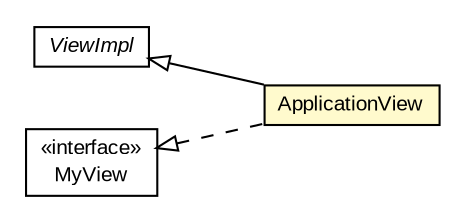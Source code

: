 #!/usr/local/bin/dot
#
# Class diagram 
# Generated by UMLGraph version R5_6-24-gf6e263 (http://www.umlgraph.org/)
#

digraph G {
	edge [fontname="arial",fontsize=10,labelfontname="arial",labelfontsize=10];
	node [fontname="arial",fontsize=10,shape=plaintext];
	nodesep=0.25;
	ranksep=0.5;
	rankdir=LR;
	// com.gwtplatform.mvp.client.ViewImpl
	c134047 [label=<<table title="com.gwtplatform.mvp.client.ViewImpl" border="0" cellborder="1" cellspacing="0" cellpadding="2" port="p" href="../../../mvp/client/ViewImpl.html">
		<tr><td><table border="0" cellspacing="0" cellpadding="1">
<tr><td align="center" balign="center"><font face="arial italic"> ViewImpl </font></td></tr>
		</table></td></tr>
		</table>>, URL="../../../mvp/client/ViewImpl.html", fontname="arial", fontcolor="black", fontsize=10.0];
	// com.gwtplatform.carstore.client.application.ApplicationView
	c134341 [label=<<table title="com.gwtplatform.carstore.client.application.ApplicationView" border="0" cellborder="1" cellspacing="0" cellpadding="2" port="p" bgcolor="lemonChiffon" href="./ApplicationView.html">
		<tr><td><table border="0" cellspacing="0" cellpadding="1">
<tr><td align="center" balign="center"> ApplicationView </td></tr>
		</table></td></tr>
		</table>>, URL="./ApplicationView.html", fontname="arial", fontcolor="black", fontsize=10.0];
	// com.gwtplatform.carstore.client.application.ApplicationPresenter.MyView
	c134344 [label=<<table title="com.gwtplatform.carstore.client.application.ApplicationPresenter.MyView" border="0" cellborder="1" cellspacing="0" cellpadding="2" port="p" href="./ApplicationPresenter.MyView.html">
		<tr><td><table border="0" cellspacing="0" cellpadding="1">
<tr><td align="center" balign="center"> &#171;interface&#187; </td></tr>
<tr><td align="center" balign="center"> MyView </td></tr>
		</table></td></tr>
		</table>>, URL="./ApplicationPresenter.MyView.html", fontname="arial", fontcolor="black", fontsize=10.0];
	//com.gwtplatform.carstore.client.application.ApplicationView extends com.gwtplatform.mvp.client.ViewImpl
	c134047:p -> c134341:p [dir=back,arrowtail=empty];
	//com.gwtplatform.carstore.client.application.ApplicationView implements com.gwtplatform.carstore.client.application.ApplicationPresenter.MyView
	c134344:p -> c134341:p [dir=back,arrowtail=empty,style=dashed];
}

